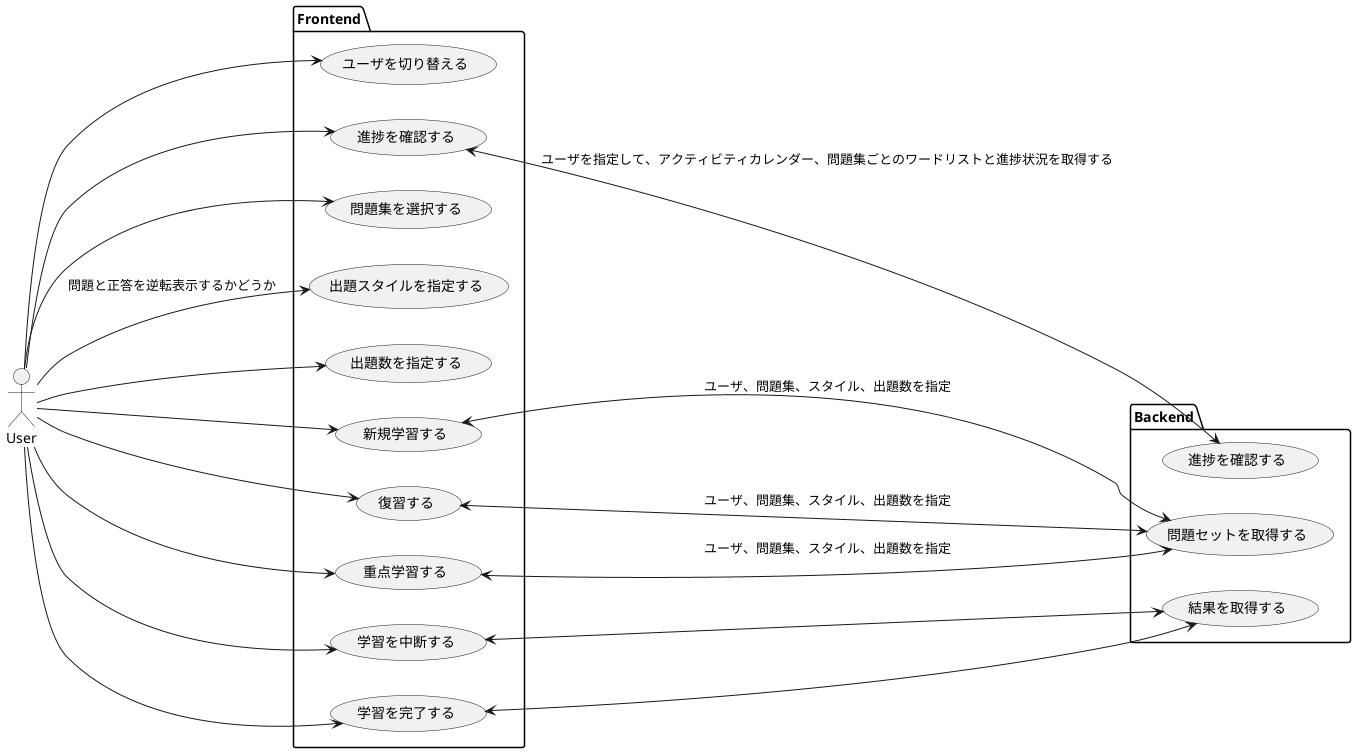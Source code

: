 P-Study Systemの代替サービスをウェブアプリケーションとして提供します。

@see https://plantuml.com/use-case-diagram

@startuml
left to right direction

actor User as U

package Frontend {
  usecase "ユーザを切り替える" as F0
  usecase "進捗を確認する" as F1
  usecase "問題集を選択する" as F2
  usecase "出題スタイルを指定する" as F3
  usecase "出題数を指定する" as F4
  usecase "新規学習する" as F5
  usecase "復習する" as F6
  usecase "重点学習する" as F7
  usecase "学習を中断する" as F8
  usecase "学習を完了する" as F9
}

package Backend {
  usecase "進捗を確認する" as B1
  usecase "問題セットを取得する" as B2
  usecase "結果を取得する" as B3
}

U --> F0

U --> F1
U --> F2
U --> F3 : 問題と正答を逆転表示するかどうか
U --> F4
U --> F5
U --> F6
U --> F7
U --> F8
U --> F9

F1 <--> B1 : ユーザを指定して、アクティビティカレンダー、問題集ごとのワードリストと進捗状況を取得する
F5 <--> B2 : ユーザ、問題集、スタイル、出題数を指定
F6 <--> B2 : ユーザ、問題集、スタイル、出題数を指定
F7 <--> B2 : ユーザ、問題集、スタイル、出題数を指定

F8 <--> B3
F9 <--> B3

@enduml
